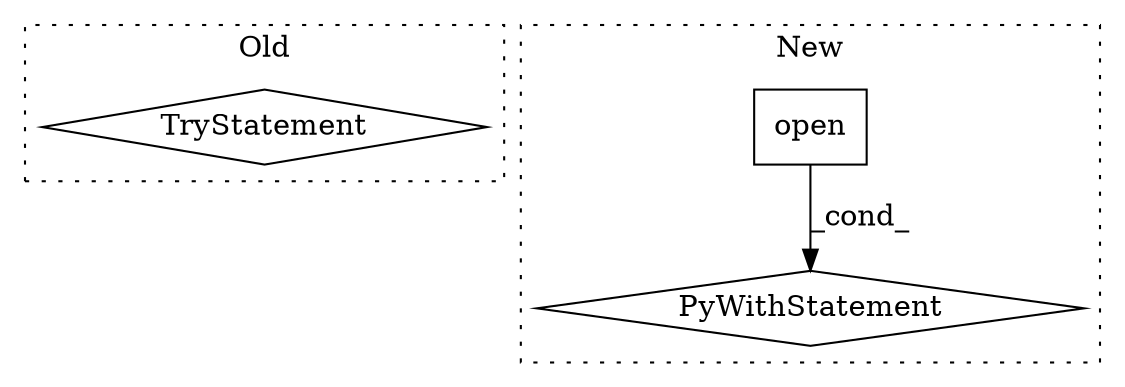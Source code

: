 digraph G {
subgraph cluster0 {
1 [label="TryStatement" a="54" s="9951" l="4" shape="diamond"];
label = "Old";
style="dotted";
}
subgraph cluster1 {
2 [label="open" a="32" s="9343,9362" l="5,1" shape="box"];
3 [label="PyWithStatement" a="104" s="9333,9363" l="10,2" shape="diamond"];
label = "New";
style="dotted";
}
2 -> 3 [label="_cond_"];
}